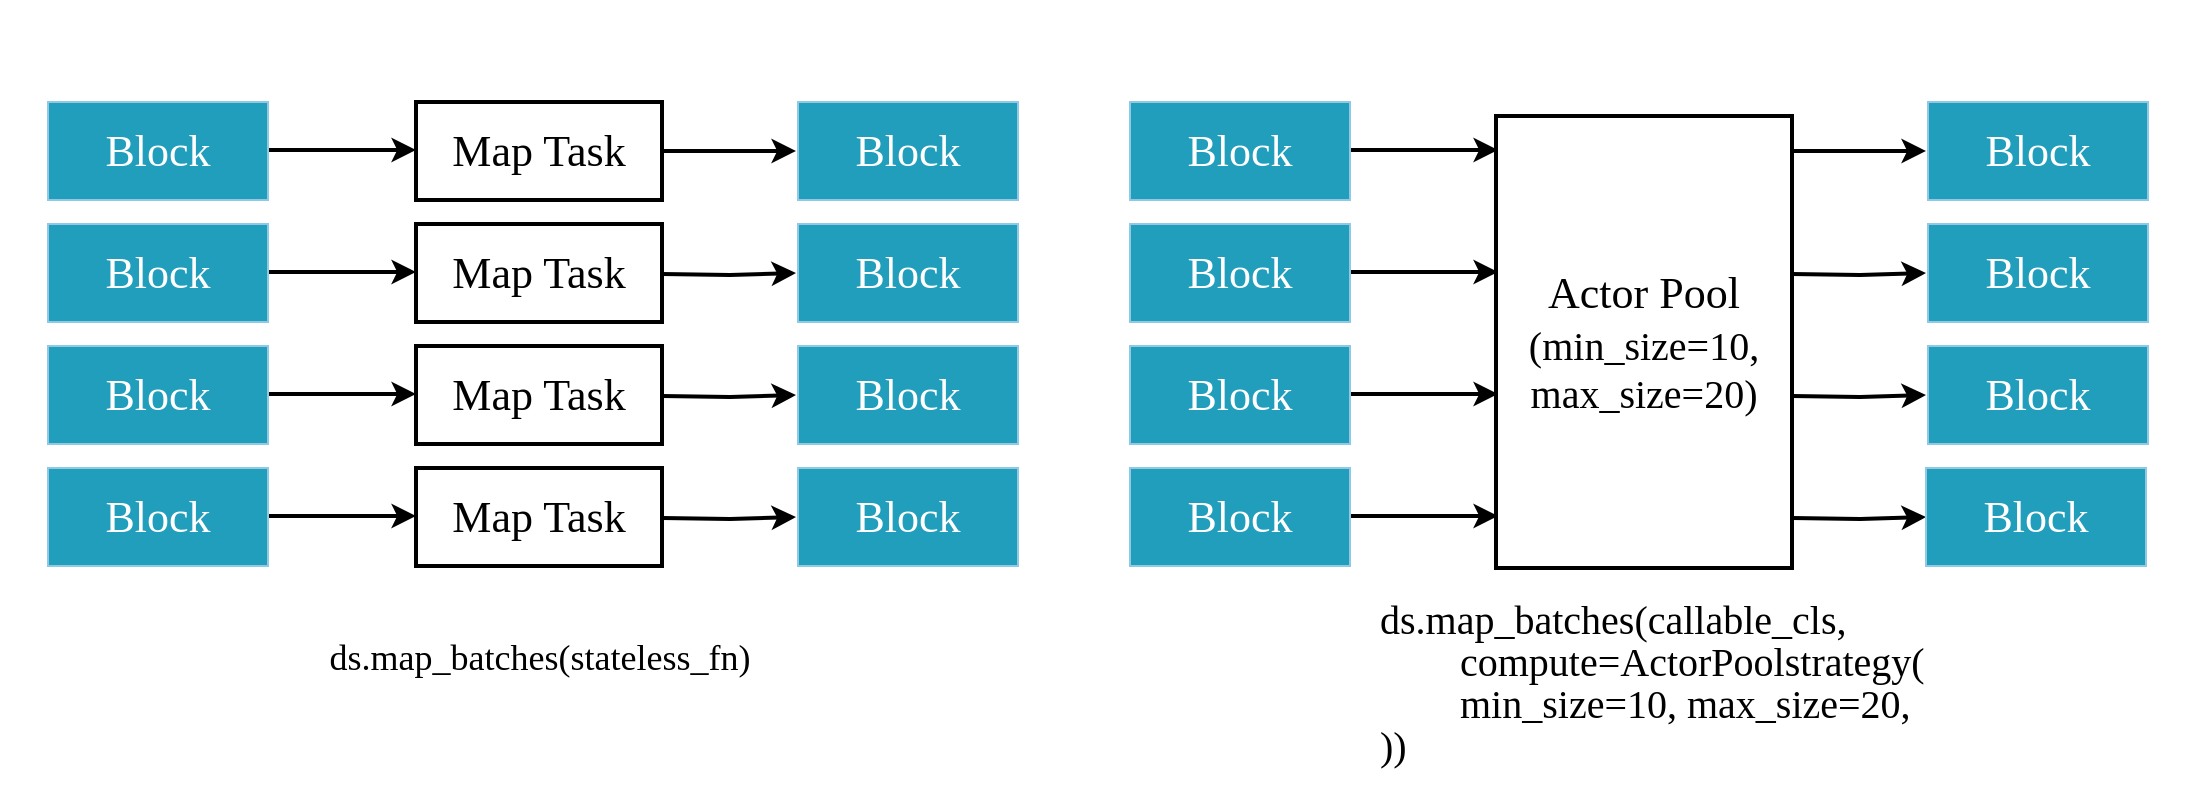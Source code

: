<mxfile version="22.1.18" type="device">
  <diagram name="第 1 页" id="aOSU6lLM91-2YGfDK8wN">
    <mxGraphModel dx="852" dy="553" grid="0" gridSize="10" guides="1" tooltips="1" connect="1" arrows="1" fold="1" page="0" pageScale="1" pageWidth="1654" pageHeight="2336" background="none" math="0" shadow="0">
      <root>
        <mxCell id="0" />
        <mxCell id="1" parent="0" />
        <mxCell id="QOfq0dP_4O6yyZA10I6e-2" value="" style="rounded=0;whiteSpace=wrap;html=1;strokeColor=none;fillColor=none;" parent="1" vertex="1">
          <mxGeometry x="152" y="86" width="1100" height="400" as="geometry" />
        </mxCell>
        <mxCell id="-15MKWTmO1kze38XYLvd-5" value="" style="endArrow=classic;html=1;rounded=0;strokeWidth=2;fontSize=22;" parent="1" edge="1">
          <mxGeometry width="50" height="50" relative="1" as="geometry">
            <mxPoint x="286" y="161" as="sourcePoint" />
            <mxPoint x="360" y="161" as="targetPoint" />
          </mxGeometry>
        </mxCell>
        <mxCell id="-15MKWTmO1kze38XYLvd-6" value="" style="endArrow=classic;html=1;rounded=0;strokeWidth=2;fontSize=22;" parent="1" edge="1">
          <mxGeometry width="50" height="50" relative="1" as="geometry">
            <mxPoint x="286" y="222" as="sourcePoint" />
            <mxPoint x="360" y="222" as="targetPoint" />
          </mxGeometry>
        </mxCell>
        <mxCell id="-15MKWTmO1kze38XYLvd-7" value="" style="endArrow=classic;html=1;rounded=0;strokeWidth=2;fontSize=22;" parent="1" edge="1">
          <mxGeometry width="50" height="50" relative="1" as="geometry">
            <mxPoint x="286" y="283" as="sourcePoint" />
            <mxPoint x="360" y="283" as="targetPoint" />
          </mxGeometry>
        </mxCell>
        <mxCell id="-15MKWTmO1kze38XYLvd-8" value="" style="endArrow=classic;html=1;rounded=0;strokeWidth=2;fontSize=22;" parent="1" edge="1">
          <mxGeometry width="50" height="50" relative="1" as="geometry">
            <mxPoint x="286" y="344" as="sourcePoint" />
            <mxPoint x="360" y="344" as="targetPoint" />
          </mxGeometry>
        </mxCell>
        <mxCell id="-15MKWTmO1kze38XYLvd-9" style="edgeStyle=orthogonalEdgeStyle;rounded=0;orthogonalLoop=1;jettySize=auto;html=1;strokeWidth=2;fontSize=22;" parent="1" source="-15MKWTmO1kze38XYLvd-10" edge="1">
          <mxGeometry relative="1" as="geometry">
            <mxPoint x="550" y="161.5" as="targetPoint" />
          </mxGeometry>
        </mxCell>
        <mxCell id="-15MKWTmO1kze38XYLvd-10" value="&lt;font style=&quot;font-size: 22px;&quot; face=&quot;Times New Roman&quot;&gt;Map Task&lt;/font&gt;" style="rounded=0;whiteSpace=wrap;html=1;strokeWidth=2;fontSize=22;" parent="1" vertex="1">
          <mxGeometry x="360" y="137" width="123" height="49" as="geometry" />
        </mxCell>
        <mxCell id="-15MKWTmO1kze38XYLvd-11" value="&lt;font style=&quot;font-size: 22px;&quot; face=&quot;Times New Roman&quot;&gt;Map Task&lt;/font&gt;" style="rounded=0;whiteSpace=wrap;html=1;strokeWidth=2;fontSize=22;" parent="1" vertex="1">
          <mxGeometry x="360" y="198" width="123" height="49" as="geometry" />
        </mxCell>
        <mxCell id="-15MKWTmO1kze38XYLvd-12" value="&lt;font style=&quot;font-size: 22px;&quot; face=&quot;Times New Roman&quot;&gt;Map Task&lt;/font&gt;" style="rounded=0;whiteSpace=wrap;html=1;strokeWidth=2;fontSize=22;" parent="1" vertex="1">
          <mxGeometry x="360" y="259" width="123" height="49" as="geometry" />
        </mxCell>
        <mxCell id="-15MKWTmO1kze38XYLvd-13" value="&lt;font style=&quot;font-size: 22px;&quot; face=&quot;Times New Roman&quot;&gt;Map Task&lt;/font&gt;" style="rounded=0;whiteSpace=wrap;html=1;strokeWidth=2;fontSize=22;" parent="1" vertex="1">
          <mxGeometry x="360" y="320" width="123" height="49" as="geometry" />
        </mxCell>
        <mxCell id="-15MKWTmO1kze38XYLvd-14" value="&lt;font style=&quot;font-size: 22px;&quot; face=&quot;Times New Roman&quot; color=&quot;#ffffff&quot;&gt;Block&lt;/font&gt;" style="rounded=0;whiteSpace=wrap;html=1;fillColor=#219EBC;strokeColor=#90C9E6;fontSize=22;" parent="1" vertex="1">
          <mxGeometry x="551" y="137" width="110" height="49" as="geometry" />
        </mxCell>
        <mxCell id="-15MKWTmO1kze38XYLvd-15" style="edgeStyle=orthogonalEdgeStyle;rounded=0;orthogonalLoop=1;jettySize=auto;html=1;strokeWidth=2;fontSize=22;" parent="1" edge="1">
          <mxGeometry relative="1" as="geometry">
            <mxPoint x="550" y="222.5" as="targetPoint" />
            <mxPoint x="483" y="223" as="sourcePoint" />
          </mxGeometry>
        </mxCell>
        <mxCell id="-15MKWTmO1kze38XYLvd-16" value="&lt;font style=&quot;font-size: 22px;&quot; face=&quot;Times New Roman&quot; color=&quot;#ffffff&quot;&gt;Block&lt;/font&gt;" style="rounded=0;whiteSpace=wrap;html=1;fillColor=#219EBC;strokeColor=#90C9E6;fontSize=22;" parent="1" vertex="1">
          <mxGeometry x="551" y="198" width="110" height="49" as="geometry" />
        </mxCell>
        <mxCell id="-15MKWTmO1kze38XYLvd-17" style="edgeStyle=orthogonalEdgeStyle;rounded=0;orthogonalLoop=1;jettySize=auto;html=1;strokeWidth=2;fontSize=22;" parent="1" edge="1">
          <mxGeometry relative="1" as="geometry">
            <mxPoint x="550" y="283.5" as="targetPoint" />
            <mxPoint x="483" y="284" as="sourcePoint" />
          </mxGeometry>
        </mxCell>
        <mxCell id="-15MKWTmO1kze38XYLvd-18" value="&lt;font style=&quot;font-size: 22px;&quot; face=&quot;Times New Roman&quot; color=&quot;#ffffff&quot;&gt;Block&lt;/font&gt;" style="rounded=0;whiteSpace=wrap;html=1;fillColor=#219EBC;strokeColor=#90C9E6;fontSize=22;" parent="1" vertex="1">
          <mxGeometry x="551" y="259" width="110" height="49" as="geometry" />
        </mxCell>
        <mxCell id="-15MKWTmO1kze38XYLvd-19" style="edgeStyle=orthogonalEdgeStyle;rounded=0;orthogonalLoop=1;jettySize=auto;html=1;strokeWidth=2;fontSize=22;" parent="1" edge="1">
          <mxGeometry relative="1" as="geometry">
            <mxPoint x="550" y="344.5" as="targetPoint" />
            <mxPoint x="483" y="345" as="sourcePoint" />
          </mxGeometry>
        </mxCell>
        <mxCell id="-15MKWTmO1kze38XYLvd-20" value="&lt;font style=&quot;font-size: 22px;&quot; face=&quot;Times New Roman&quot; color=&quot;#ffffff&quot;&gt;Block&lt;/font&gt;" style="rounded=0;whiteSpace=wrap;html=1;fillColor=#219EBC;strokeColor=#90C9E6;fontSize=22;" parent="1" vertex="1">
          <mxGeometry x="551" y="320" width="110" height="49" as="geometry" />
        </mxCell>
        <mxCell id="-15MKWTmO1kze38XYLvd-21" value="&lt;div style=&quot;&quot;&gt;&lt;font face=&quot;Garamond&quot; style=&quot;font-size: 18px;&quot;&gt;ds.map_batches(stateless_fn)&lt;/font&gt;&lt;br&gt;&lt;/div&gt;" style="text;html=1;strokeColor=none;fillColor=none;align=center;verticalAlign=middle;whiteSpace=wrap;rounded=0;" parent="1" vertex="1">
          <mxGeometry x="201.5" y="384" width="440" height="62" as="geometry" />
        </mxCell>
        <mxCell id="-15MKWTmO1kze38XYLvd-22" value="&lt;font style=&quot;font-size: 22px;&quot; face=&quot;Times New Roman&quot; color=&quot;#ffffff&quot;&gt;Block&lt;/font&gt;" style="rounded=0;whiteSpace=wrap;html=1;fillColor=#219EBC;strokeColor=#90C9E6;fontSize=22;" parent="1" vertex="1">
          <mxGeometry x="176" y="137" width="110" height="49" as="geometry" />
        </mxCell>
        <mxCell id="-15MKWTmO1kze38XYLvd-23" value="&lt;font style=&quot;font-size: 22px;&quot; face=&quot;Times New Roman&quot; color=&quot;#ffffff&quot;&gt;Block&lt;/font&gt;" style="rounded=0;whiteSpace=wrap;html=1;fillColor=#219EBC;strokeColor=#90C9E6;fontSize=22;" parent="1" vertex="1">
          <mxGeometry x="176" y="198" width="110" height="49" as="geometry" />
        </mxCell>
        <mxCell id="-15MKWTmO1kze38XYLvd-24" value="&lt;font style=&quot;font-size: 22px;&quot; face=&quot;Times New Roman&quot; color=&quot;#ffffff&quot;&gt;Block&lt;/font&gt;" style="rounded=0;whiteSpace=wrap;html=1;fillColor=#219EBC;strokeColor=#90C9E6;fontSize=22;" parent="1" vertex="1">
          <mxGeometry x="176" y="259" width="110" height="49" as="geometry" />
        </mxCell>
        <mxCell id="-15MKWTmO1kze38XYLvd-25" value="&lt;font style=&quot;font-size: 22px;&quot; face=&quot;Times New Roman&quot; color=&quot;#ffffff&quot;&gt;Block&lt;/font&gt;" style="rounded=0;whiteSpace=wrap;html=1;fillColor=#219EBC;strokeColor=#90C9E6;fontSize=22;" parent="1" vertex="1">
          <mxGeometry x="176" y="320" width="110" height="49" as="geometry" />
        </mxCell>
        <mxCell id="-15MKWTmO1kze38XYLvd-26" value="" style="endArrow=classic;html=1;rounded=0;strokeWidth=2;fontSize=22;" parent="1" edge="1">
          <mxGeometry width="50" height="50" relative="1" as="geometry">
            <mxPoint x="827" y="161" as="sourcePoint" />
            <mxPoint x="901" y="161" as="targetPoint" />
          </mxGeometry>
        </mxCell>
        <mxCell id="-15MKWTmO1kze38XYLvd-27" value="" style="endArrow=classic;html=1;rounded=0;strokeWidth=2;fontSize=22;" parent="1" edge="1">
          <mxGeometry width="50" height="50" relative="1" as="geometry">
            <mxPoint x="827" y="222" as="sourcePoint" />
            <mxPoint x="901" y="222" as="targetPoint" />
          </mxGeometry>
        </mxCell>
        <mxCell id="-15MKWTmO1kze38XYLvd-28" value="" style="endArrow=classic;html=1;rounded=0;strokeWidth=2;fontSize=22;" parent="1" edge="1">
          <mxGeometry width="50" height="50" relative="1" as="geometry">
            <mxPoint x="827" y="283" as="sourcePoint" />
            <mxPoint x="901" y="283" as="targetPoint" />
          </mxGeometry>
        </mxCell>
        <mxCell id="-15MKWTmO1kze38XYLvd-29" value="" style="endArrow=classic;html=1;rounded=0;strokeWidth=2;fontSize=22;" parent="1" edge="1">
          <mxGeometry width="50" height="50" relative="1" as="geometry">
            <mxPoint x="827" y="344" as="sourcePoint" />
            <mxPoint x="901" y="344" as="targetPoint" />
          </mxGeometry>
        </mxCell>
        <mxCell id="-15MKWTmO1kze38XYLvd-30" style="edgeStyle=orthogonalEdgeStyle;rounded=0;orthogonalLoop=1;jettySize=auto;html=1;strokeWidth=2;fontSize=22;" parent="1" edge="1">
          <mxGeometry relative="1" as="geometry">
            <mxPoint x="1115" y="161.5" as="targetPoint" />
            <mxPoint x="1048" y="161.529" as="sourcePoint" />
          </mxGeometry>
        </mxCell>
        <mxCell id="-15MKWTmO1kze38XYLvd-35" value="&lt;font style=&quot;font-size: 22px;&quot; face=&quot;Times New Roman&quot; color=&quot;#ffffff&quot;&gt;Block&lt;/font&gt;" style="rounded=0;whiteSpace=wrap;html=1;fillColor=#219EBC;strokeColor=#90C9E6;fontSize=22;" parent="1" vertex="1">
          <mxGeometry x="1116" y="137" width="110" height="49" as="geometry" />
        </mxCell>
        <mxCell id="-15MKWTmO1kze38XYLvd-36" style="edgeStyle=orthogonalEdgeStyle;rounded=0;orthogonalLoop=1;jettySize=auto;html=1;strokeWidth=2;fontSize=22;" parent="1" edge="1">
          <mxGeometry relative="1" as="geometry">
            <mxPoint x="1115" y="222.5" as="targetPoint" />
            <mxPoint x="1048" y="223" as="sourcePoint" />
          </mxGeometry>
        </mxCell>
        <mxCell id="-15MKWTmO1kze38XYLvd-37" value="&lt;font style=&quot;font-size: 22px;&quot; face=&quot;Times New Roman&quot; color=&quot;#ffffff&quot;&gt;Block&lt;/font&gt;" style="rounded=0;whiteSpace=wrap;html=1;fillColor=#219EBC;strokeColor=#90C9E6;fontSize=22;" parent="1" vertex="1">
          <mxGeometry x="1116" y="198" width="110" height="49" as="geometry" />
        </mxCell>
        <mxCell id="-15MKWTmO1kze38XYLvd-38" style="edgeStyle=orthogonalEdgeStyle;rounded=0;orthogonalLoop=1;jettySize=auto;html=1;strokeWidth=2;fontSize=22;" parent="1" edge="1">
          <mxGeometry relative="1" as="geometry">
            <mxPoint x="1115" y="283.5" as="targetPoint" />
            <mxPoint x="1048" y="284" as="sourcePoint" />
          </mxGeometry>
        </mxCell>
        <mxCell id="-15MKWTmO1kze38XYLvd-39" value="&lt;font style=&quot;font-size: 22px;&quot; face=&quot;Times New Roman&quot; color=&quot;#ffffff&quot;&gt;Block&lt;/font&gt;" style="rounded=0;whiteSpace=wrap;html=1;fillColor=#219EBC;strokeColor=#90C9E6;fontSize=22;" parent="1" vertex="1">
          <mxGeometry x="1116" y="259" width="110" height="49" as="geometry" />
        </mxCell>
        <mxCell id="-15MKWTmO1kze38XYLvd-40" style="edgeStyle=orthogonalEdgeStyle;rounded=0;orthogonalLoop=1;jettySize=auto;html=1;strokeWidth=2;fontSize=22;" parent="1" edge="1">
          <mxGeometry relative="1" as="geometry">
            <mxPoint x="1115" y="344.5" as="targetPoint" />
            <mxPoint x="1048" y="345" as="sourcePoint" />
          </mxGeometry>
        </mxCell>
        <mxCell id="-15MKWTmO1kze38XYLvd-41" value="&lt;font style=&quot;font-size: 22px;&quot; face=&quot;Times New Roman&quot; color=&quot;#ffffff&quot;&gt;Block&lt;/font&gt;" style="rounded=0;whiteSpace=wrap;html=1;fillColor=#219EBC;strokeColor=#90C9E6;fontSize=22;" parent="1" vertex="1">
          <mxGeometry x="1115" y="320" width="110" height="49" as="geometry" />
        </mxCell>
        <mxCell id="-15MKWTmO1kze38XYLvd-42" value="&lt;font style=&quot;font-size: 22px;&quot; face=&quot;Times New Roman&quot; color=&quot;#ffffff&quot;&gt;Block&lt;/font&gt;" style="rounded=0;whiteSpace=wrap;html=1;fillColor=#219EBC;strokeColor=#90C9E6;fontSize=22;" parent="1" vertex="1">
          <mxGeometry x="717" y="137" width="110" height="49" as="geometry" />
        </mxCell>
        <mxCell id="-15MKWTmO1kze38XYLvd-43" value="&lt;font style=&quot;font-size: 22px;&quot; face=&quot;Times New Roman&quot; color=&quot;#ffffff&quot;&gt;Block&lt;/font&gt;" style="rounded=0;whiteSpace=wrap;html=1;fillColor=#219EBC;strokeColor=#90C9E6;fontSize=22;" parent="1" vertex="1">
          <mxGeometry x="717" y="198" width="110" height="49" as="geometry" />
        </mxCell>
        <mxCell id="-15MKWTmO1kze38XYLvd-44" value="&lt;font style=&quot;font-size: 22px;&quot; face=&quot;Times New Roman&quot; color=&quot;#ffffff&quot;&gt;Block&lt;/font&gt;" style="rounded=0;whiteSpace=wrap;html=1;fillColor=#219EBC;strokeColor=#90C9E6;fontSize=22;" parent="1" vertex="1">
          <mxGeometry x="717" y="259" width="110" height="49" as="geometry" />
        </mxCell>
        <mxCell id="-15MKWTmO1kze38XYLvd-45" value="&lt;font style=&quot;font-size: 22px;&quot; face=&quot;Times New Roman&quot; color=&quot;#ffffff&quot;&gt;Block&lt;/font&gt;" style="rounded=0;whiteSpace=wrap;html=1;fillColor=#219EBC;strokeColor=#90C9E6;fontSize=22;" parent="1" vertex="1">
          <mxGeometry x="717" y="320" width="110" height="49" as="geometry" />
        </mxCell>
        <mxCell id="-15MKWTmO1kze38XYLvd-46" value="&lt;font style=&quot;&quot; face=&quot;Times New Roman&quot;&gt;&lt;font style=&quot;font-size: 22px;&quot;&gt;Actor Pool&lt;/font&gt;&lt;br&gt;&lt;span style=&quot;font-size: 20px;&quot;&gt;(min_size=10,&lt;/span&gt;&lt;br&gt;&lt;span style=&quot;font-size: 20px;&quot;&gt;max_size=20)&lt;/span&gt;&lt;/font&gt;" style="rounded=0;whiteSpace=wrap;html=1;strokeWidth=2;" parent="1" vertex="1">
          <mxGeometry x="900" y="144" width="148" height="226" as="geometry" />
        </mxCell>
        <mxCell id="-15MKWTmO1kze38XYLvd-67" value="&lt;div style=&quot;line-height: 150%;&quot;&gt;&lt;font face=&quot;Garamond&quot; style=&quot;font-size: 20px;&quot;&gt;ds.map_batches(callable_cls,&lt;/font&gt;&lt;/div&gt;&lt;div style=&quot;line-height: 150%;&quot;&gt;&lt;font face=&quot;vr0SJHjQSPAFcwwE9YH6&quot; style=&quot;font-size: 20px;&quot;&gt;&lt;span style=&quot;white-space: pre;&quot;&gt;&#x9;&lt;/span&gt;compute=ActorPoolstrategy(&lt;/font&gt;&lt;/div&gt;&lt;div style=&quot;line-height: 150%;&quot;&gt;&lt;font face=&quot;vr0SJHjQSPAFcwwE9YH6&quot;&gt;&lt;font style=&quot;font-size: 20px;&quot;&gt;&lt;span style=&quot;white-space: pre;&quot;&gt;&#x9;&lt;/span&gt;min_size=10,&amp;nbsp;&lt;/font&gt;&lt;span style=&quot;font-size: 20px; background-color: initial;&quot;&gt;max_size=20,&lt;/span&gt;&lt;/font&gt;&lt;/div&gt;&lt;div style=&quot;line-height: 150%;&quot;&gt;&lt;span style=&quot;font-size: 20px; background-color: initial;&quot;&gt;&lt;font face=&quot;vr0SJHjQSPAFcwwE9YH6&quot;&gt;))&lt;/font&gt;&lt;/span&gt;&lt;/div&gt;" style="text;html=1;strokeColor=none;fillColor=none;align=left;verticalAlign=middle;whiteSpace=wrap;rounded=0;" parent="1" vertex="1">
          <mxGeometry x="840" y="388" width="325" height="80" as="geometry" />
        </mxCell>
      </root>
    </mxGraphModel>
  </diagram>
</mxfile>
